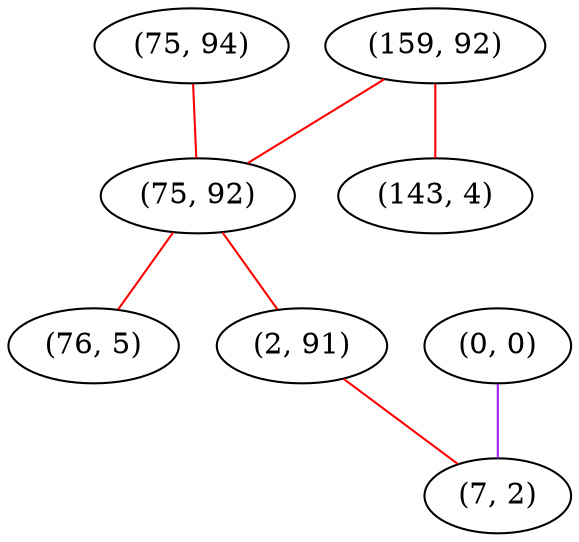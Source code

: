 graph "" {
"(159, 92)";
"(0, 0)";
"(75, 94)";
"(75, 92)";
"(76, 5)";
"(143, 4)";
"(2, 91)";
"(7, 2)";
"(159, 92)" -- "(143, 4)"  [color=red, key=0, weight=1];
"(159, 92)" -- "(75, 92)"  [color=red, key=0, weight=1];
"(0, 0)" -- "(7, 2)"  [color=purple, key=0, weight=4];
"(75, 94)" -- "(75, 92)"  [color=red, key=0, weight=1];
"(75, 92)" -- "(76, 5)"  [color=red, key=0, weight=1];
"(75, 92)" -- "(2, 91)"  [color=red, key=0, weight=1];
"(2, 91)" -- "(7, 2)"  [color=red, key=0, weight=1];
}
